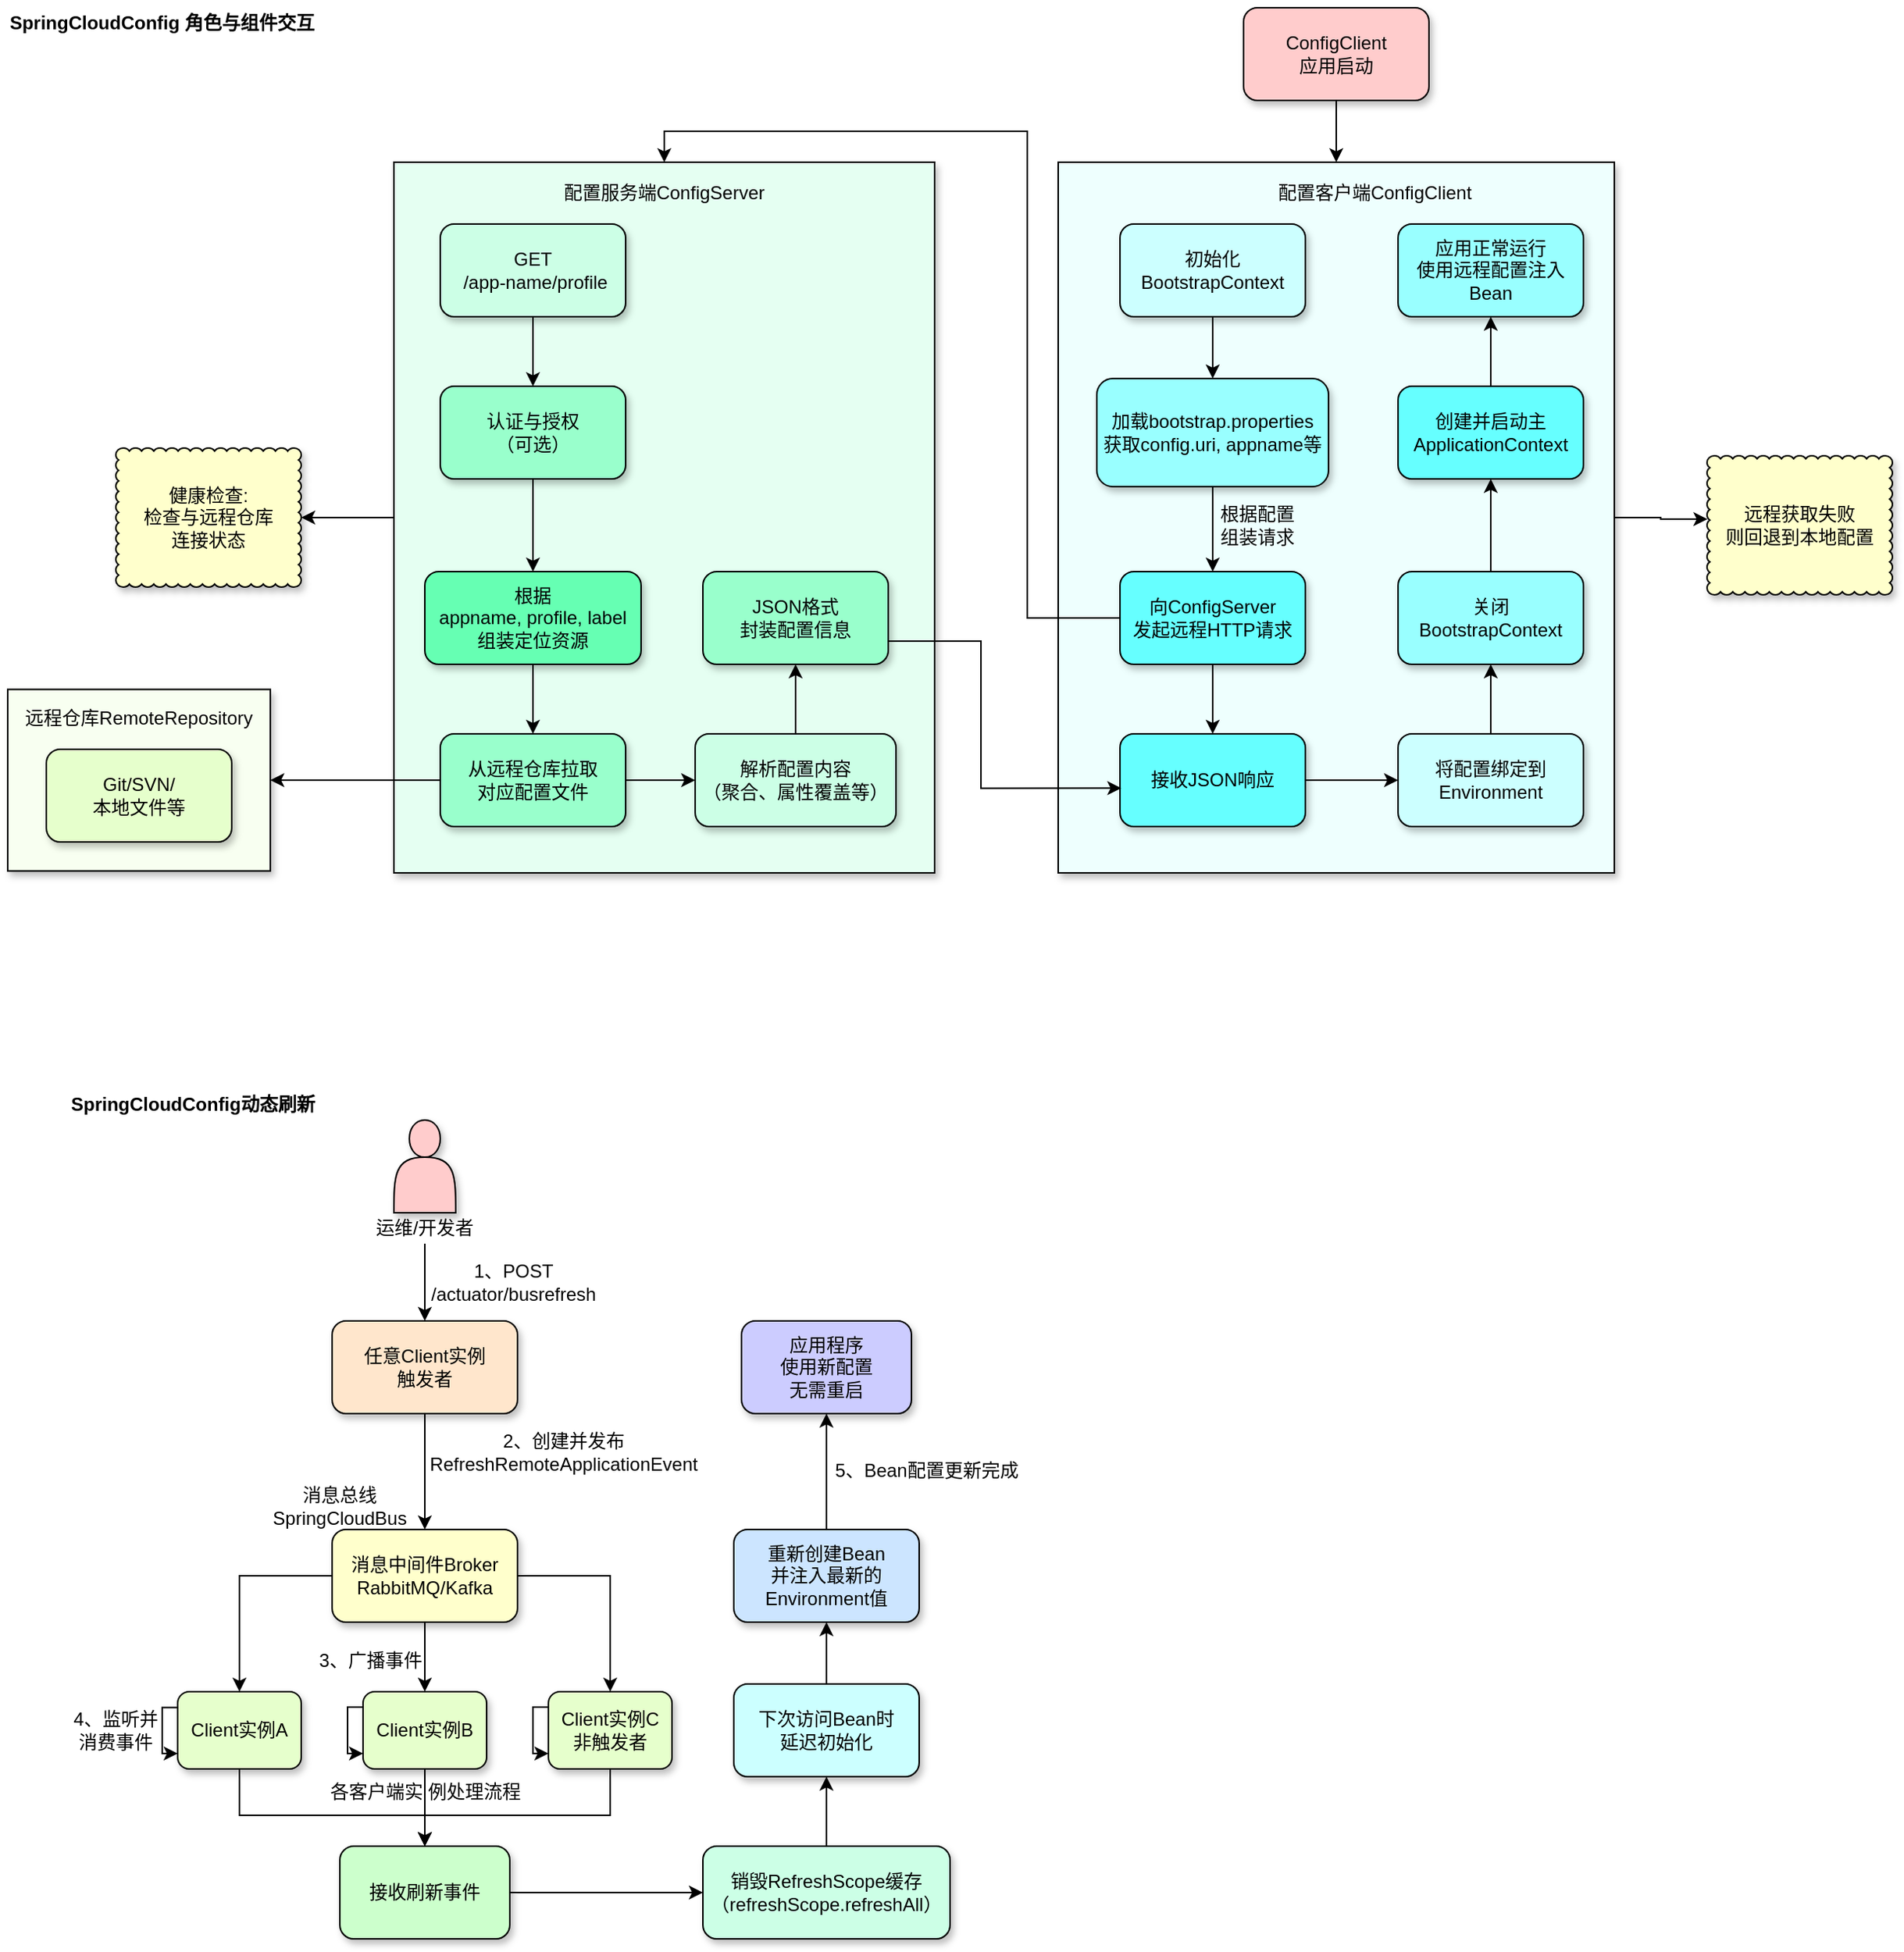 <mxfile version="28.1.0">
  <diagram name="第 1 页" id="NeXlB-DkaC1V6HmDpA3a">
    <mxGraphModel dx="2637" dy="881" grid="1" gridSize="10" guides="1" tooltips="1" connect="1" arrows="1" fold="1" page="1" pageScale="1" pageWidth="827" pageHeight="1169" math="0" shadow="0">
      <root>
        <mxCell id="0" />
        <mxCell id="1" parent="0" />
        <mxCell id="AN1FsqrcMt11nKGcJI2h-75" value="" style="group" parent="1" vertex="1" connectable="0">
          <mxGeometry x="-690" y="130" width="1220" height="560" as="geometry" />
        </mxCell>
        <mxCell id="AN1FsqrcMt11nKGcJI2h-43" value="" style="rounded=0;whiteSpace=wrap;html=1;fillColor=#EEFFFE;shadow=1;" parent="AN1FsqrcMt11nKGcJI2h-75" vertex="1">
          <mxGeometry x="680" y="100" width="360" height="460" as="geometry" />
        </mxCell>
        <mxCell id="AN1FsqrcMt11nKGcJI2h-74" style="edgeStyle=orthogonalEdgeStyle;rounded=0;orthogonalLoop=1;jettySize=auto;html=1;" parent="AN1FsqrcMt11nKGcJI2h-75" source="AN1FsqrcMt11nKGcJI2h-42" target="AN1FsqrcMt11nKGcJI2h-47" edge="1">
          <mxGeometry relative="1" as="geometry" />
        </mxCell>
        <mxCell id="AN1FsqrcMt11nKGcJI2h-42" value="" style="rounded=0;whiteSpace=wrap;html=1;fillColor=#E5FFF2;shadow=1;" parent="AN1FsqrcMt11nKGcJI2h-75" vertex="1">
          <mxGeometry x="250" y="100" width="350" height="460" as="geometry" />
        </mxCell>
        <mxCell id="AN1FsqrcMt11nKGcJI2h-39" value="" style="rounded=0;whiteSpace=wrap;html=1;fillColor=#F8FFF1;shadow=1;" parent="AN1FsqrcMt11nKGcJI2h-75" vertex="1">
          <mxGeometry y="441.25" width="170" height="117.5" as="geometry" />
        </mxCell>
        <mxCell id="AN1FsqrcMt11nKGcJI2h-45" style="edgeStyle=orthogonalEdgeStyle;rounded=0;orthogonalLoop=1;jettySize=auto;html=1;entryX=0.5;entryY=0;entryDx=0;entryDy=0;" parent="AN1FsqrcMt11nKGcJI2h-75" source="AN1FsqrcMt11nKGcJI2h-1" target="AN1FsqrcMt11nKGcJI2h-43" edge="1">
          <mxGeometry relative="1" as="geometry" />
        </mxCell>
        <mxCell id="AN1FsqrcMt11nKGcJI2h-1" value="ConfigClient&lt;br&gt;应用启动" style="rounded=1;whiteSpace=wrap;html=1;fillColor=#FFCCCC;shadow=1;" parent="AN1FsqrcMt11nKGcJI2h-75" vertex="1">
          <mxGeometry x="800" width="120" height="60" as="geometry" />
        </mxCell>
        <mxCell id="AN1FsqrcMt11nKGcJI2h-7" style="edgeStyle=orthogonalEdgeStyle;rounded=0;orthogonalLoop=1;jettySize=auto;html=1;entryX=0.5;entryY=0;entryDx=0;entryDy=0;" parent="AN1FsqrcMt11nKGcJI2h-75" source="AN1FsqrcMt11nKGcJI2h-2" target="AN1FsqrcMt11nKGcJI2h-6" edge="1">
          <mxGeometry relative="1" as="geometry" />
        </mxCell>
        <mxCell id="AN1FsqrcMt11nKGcJI2h-2" value="初始化BootstrapContext" style="rounded=1;whiteSpace=wrap;html=1;fillColor=#CCFFFF;shadow=1;" parent="AN1FsqrcMt11nKGcJI2h-75" vertex="1">
          <mxGeometry x="720" y="140" width="120" height="60" as="geometry" />
        </mxCell>
        <mxCell id="AN1FsqrcMt11nKGcJI2h-5" value="配置客户端ConfigClient" style="text;strokeColor=none;align=center;fillColor=none;html=1;verticalAlign=middle;whiteSpace=wrap;rounded=0;" parent="AN1FsqrcMt11nKGcJI2h-75" vertex="1">
          <mxGeometry x="820" y="110" width="130" height="20" as="geometry" />
        </mxCell>
        <mxCell id="AN1FsqrcMt11nKGcJI2h-9" style="edgeStyle=orthogonalEdgeStyle;rounded=0;orthogonalLoop=1;jettySize=auto;html=1;entryX=0.5;entryY=0;entryDx=0;entryDy=0;" parent="AN1FsqrcMt11nKGcJI2h-75" source="AN1FsqrcMt11nKGcJI2h-6" target="AN1FsqrcMt11nKGcJI2h-8" edge="1">
          <mxGeometry relative="1" as="geometry" />
        </mxCell>
        <mxCell id="AN1FsqrcMt11nKGcJI2h-6" value="加载bootstrap.properties&lt;br&gt;获取config.uri, appname等" style="rounded=1;whiteSpace=wrap;html=1;fillColor=#99FFFF;shadow=1;" parent="AN1FsqrcMt11nKGcJI2h-75" vertex="1">
          <mxGeometry x="705" y="240" width="150" height="70" as="geometry" />
        </mxCell>
        <mxCell id="AN1FsqrcMt11nKGcJI2h-12" style="edgeStyle=orthogonalEdgeStyle;rounded=0;orthogonalLoop=1;jettySize=auto;html=1;entryX=0.5;entryY=0;entryDx=0;entryDy=0;" parent="AN1FsqrcMt11nKGcJI2h-75" source="AN1FsqrcMt11nKGcJI2h-8" target="AN1FsqrcMt11nKGcJI2h-11" edge="1">
          <mxGeometry relative="1" as="geometry" />
        </mxCell>
        <mxCell id="AN1FsqrcMt11nKGcJI2h-72" style="edgeStyle=orthogonalEdgeStyle;rounded=0;orthogonalLoop=1;jettySize=auto;html=1;entryX=0.5;entryY=0;entryDx=0;entryDy=0;" parent="AN1FsqrcMt11nKGcJI2h-75" source="AN1FsqrcMt11nKGcJI2h-8" target="AN1FsqrcMt11nKGcJI2h-42" edge="1">
          <mxGeometry relative="1" as="geometry" />
        </mxCell>
        <mxCell id="AN1FsqrcMt11nKGcJI2h-8" value="向ConfigServer&lt;br&gt;发起远程HTTP请求" style="rounded=1;whiteSpace=wrap;html=1;fillColor=#66FFFF;shadow=1;" parent="AN1FsqrcMt11nKGcJI2h-75" vertex="1">
          <mxGeometry x="720" y="365" width="120" height="60" as="geometry" />
        </mxCell>
        <mxCell id="AN1FsqrcMt11nKGcJI2h-10" value="根据配置&lt;br&gt;组装请求" style="text;strokeColor=none;align=center;fillColor=none;html=1;verticalAlign=middle;whiteSpace=wrap;rounded=0;" parent="AN1FsqrcMt11nKGcJI2h-75" vertex="1">
          <mxGeometry x="784" y="320" width="50" height="30" as="geometry" />
        </mxCell>
        <mxCell id="AN1FsqrcMt11nKGcJI2h-63" style="edgeStyle=orthogonalEdgeStyle;rounded=0;orthogonalLoop=1;jettySize=auto;html=1;entryX=0;entryY=0.5;entryDx=0;entryDy=0;" parent="AN1FsqrcMt11nKGcJI2h-75" source="AN1FsqrcMt11nKGcJI2h-11" target="AN1FsqrcMt11nKGcJI2h-13" edge="1">
          <mxGeometry relative="1" as="geometry" />
        </mxCell>
        <mxCell id="AN1FsqrcMt11nKGcJI2h-11" value="接收JSON响应" style="rounded=1;whiteSpace=wrap;html=1;fillColor=#66FFFF;shadow=1;" parent="AN1FsqrcMt11nKGcJI2h-75" vertex="1">
          <mxGeometry x="720" y="470" width="120" height="60" as="geometry" />
        </mxCell>
        <mxCell id="AN1FsqrcMt11nKGcJI2h-64" style="edgeStyle=orthogonalEdgeStyle;rounded=0;orthogonalLoop=1;jettySize=auto;html=1;" parent="AN1FsqrcMt11nKGcJI2h-75" source="AN1FsqrcMt11nKGcJI2h-13" target="AN1FsqrcMt11nKGcJI2h-15" edge="1">
          <mxGeometry relative="1" as="geometry" />
        </mxCell>
        <mxCell id="AN1FsqrcMt11nKGcJI2h-13" value="将配置绑定到Environment" style="rounded=1;whiteSpace=wrap;html=1;fillColor=#CCFFFF;shadow=1;" parent="AN1FsqrcMt11nKGcJI2h-75" vertex="1">
          <mxGeometry x="900" y="470" width="120" height="60" as="geometry" />
        </mxCell>
        <mxCell id="AN1FsqrcMt11nKGcJI2h-65" style="edgeStyle=orthogonalEdgeStyle;rounded=0;orthogonalLoop=1;jettySize=auto;html=1;entryX=0.5;entryY=1;entryDx=0;entryDy=0;" parent="AN1FsqrcMt11nKGcJI2h-75" source="AN1FsqrcMt11nKGcJI2h-15" target="AN1FsqrcMt11nKGcJI2h-17" edge="1">
          <mxGeometry relative="1" as="geometry" />
        </mxCell>
        <mxCell id="AN1FsqrcMt11nKGcJI2h-15" value="关闭&lt;br&gt;BootstrapContext" style="rounded=1;whiteSpace=wrap;html=1;fillColor=#99FFFF;shadow=1;" parent="AN1FsqrcMt11nKGcJI2h-75" vertex="1">
          <mxGeometry x="900" y="365" width="120" height="60" as="geometry" />
        </mxCell>
        <mxCell id="AN1FsqrcMt11nKGcJI2h-66" style="edgeStyle=orthogonalEdgeStyle;rounded=0;orthogonalLoop=1;jettySize=auto;html=1;entryX=0.5;entryY=1;entryDx=0;entryDy=0;" parent="AN1FsqrcMt11nKGcJI2h-75" source="AN1FsqrcMt11nKGcJI2h-17" target="AN1FsqrcMt11nKGcJI2h-19" edge="1">
          <mxGeometry relative="1" as="geometry" />
        </mxCell>
        <mxCell id="AN1FsqrcMt11nKGcJI2h-17" value="创建并启动主ApplicationContext" style="rounded=1;whiteSpace=wrap;html=1;fillColor=#66FFFF;shadow=1;" parent="AN1FsqrcMt11nKGcJI2h-75" vertex="1">
          <mxGeometry x="900" y="245" width="120" height="60" as="geometry" />
        </mxCell>
        <mxCell id="AN1FsqrcMt11nKGcJI2h-19" value="应用正常运行&lt;br&gt;使用远程配置注入Bean" style="rounded=1;whiteSpace=wrap;html=1;fillColor=#99FFFF;shadow=1;" parent="AN1FsqrcMt11nKGcJI2h-75" vertex="1">
          <mxGeometry x="900" y="140" width="120" height="60" as="geometry" />
        </mxCell>
        <mxCell id="AN1FsqrcMt11nKGcJI2h-27" style="edgeStyle=orthogonalEdgeStyle;rounded=0;orthogonalLoop=1;jettySize=auto;html=1;entryX=0.5;entryY=0;entryDx=0;entryDy=0;" parent="AN1FsqrcMt11nKGcJI2h-75" source="AN1FsqrcMt11nKGcJI2h-21" target="AN1FsqrcMt11nKGcJI2h-24" edge="1">
          <mxGeometry relative="1" as="geometry" />
        </mxCell>
        <mxCell id="AN1FsqrcMt11nKGcJI2h-21" value="GET&lt;br&gt;&amp;nbsp;/app-name/profile" style="rounded=1;whiteSpace=wrap;html=1;fillColor=#CCFFE6;shadow=1;" parent="AN1FsqrcMt11nKGcJI2h-75" vertex="1">
          <mxGeometry x="280" y="140" width="120" height="60" as="geometry" />
        </mxCell>
        <mxCell id="AN1FsqrcMt11nKGcJI2h-23" value="配置服务端ConfigServer" style="text;strokeColor=none;align=center;fillColor=none;html=1;verticalAlign=middle;whiteSpace=wrap;rounded=0;" parent="AN1FsqrcMt11nKGcJI2h-75" vertex="1">
          <mxGeometry x="355" y="110" width="140" height="20" as="geometry" />
        </mxCell>
        <mxCell id="AN1FsqrcMt11nKGcJI2h-28" style="edgeStyle=orthogonalEdgeStyle;rounded=0;orthogonalLoop=1;jettySize=auto;html=1;entryX=0.5;entryY=0;entryDx=0;entryDy=0;" parent="AN1FsqrcMt11nKGcJI2h-75" source="AN1FsqrcMt11nKGcJI2h-24" target="AN1FsqrcMt11nKGcJI2h-25" edge="1">
          <mxGeometry relative="1" as="geometry" />
        </mxCell>
        <mxCell id="AN1FsqrcMt11nKGcJI2h-24" value="认证与授权&lt;br&gt;（可选）" style="rounded=1;whiteSpace=wrap;html=1;fillColor=#99FFCC;shadow=1;" parent="AN1FsqrcMt11nKGcJI2h-75" vertex="1">
          <mxGeometry x="280" y="245" width="120" height="60" as="geometry" />
        </mxCell>
        <mxCell id="AN1FsqrcMt11nKGcJI2h-29" style="edgeStyle=orthogonalEdgeStyle;rounded=0;orthogonalLoop=1;jettySize=auto;html=1;entryX=0.5;entryY=0;entryDx=0;entryDy=0;" parent="AN1FsqrcMt11nKGcJI2h-75" source="AN1FsqrcMt11nKGcJI2h-25" target="AN1FsqrcMt11nKGcJI2h-26" edge="1">
          <mxGeometry relative="1" as="geometry" />
        </mxCell>
        <mxCell id="AN1FsqrcMt11nKGcJI2h-25" value="根据&lt;br&gt;appname, profile, label&lt;br&gt;组装定位资源" style="rounded=1;whiteSpace=wrap;html=1;fillColor=#66FFB3;shadow=1;" parent="AN1FsqrcMt11nKGcJI2h-75" vertex="1">
          <mxGeometry x="270" y="365" width="140" height="60" as="geometry" />
        </mxCell>
        <mxCell id="AN1FsqrcMt11nKGcJI2h-69" style="edgeStyle=orthogonalEdgeStyle;rounded=0;orthogonalLoop=1;jettySize=auto;html=1;entryX=0;entryY=0.5;entryDx=0;entryDy=0;" parent="AN1FsqrcMt11nKGcJI2h-75" source="AN1FsqrcMt11nKGcJI2h-26" target="AN1FsqrcMt11nKGcJI2h-30" edge="1">
          <mxGeometry relative="1" as="geometry" />
        </mxCell>
        <mxCell id="AN1FsqrcMt11nKGcJI2h-73" style="edgeStyle=orthogonalEdgeStyle;rounded=0;orthogonalLoop=1;jettySize=auto;html=1;entryX=1;entryY=0.5;entryDx=0;entryDy=0;" parent="AN1FsqrcMt11nKGcJI2h-75" source="AN1FsqrcMt11nKGcJI2h-26" target="AN1FsqrcMt11nKGcJI2h-39" edge="1">
          <mxGeometry relative="1" as="geometry" />
        </mxCell>
        <mxCell id="AN1FsqrcMt11nKGcJI2h-26" value="从远程仓库拉取&lt;br&gt;对应配置文件" style="rounded=1;whiteSpace=wrap;html=1;fillColor=#99FFCC;shadow=1;" parent="AN1FsqrcMt11nKGcJI2h-75" vertex="1">
          <mxGeometry x="280" y="470" width="120" height="60" as="geometry" />
        </mxCell>
        <mxCell id="AN1FsqrcMt11nKGcJI2h-70" style="edgeStyle=orthogonalEdgeStyle;rounded=0;orthogonalLoop=1;jettySize=auto;html=1;" parent="AN1FsqrcMt11nKGcJI2h-75" source="AN1FsqrcMt11nKGcJI2h-30" target="AN1FsqrcMt11nKGcJI2h-32" edge="1">
          <mxGeometry relative="1" as="geometry" />
        </mxCell>
        <mxCell id="AN1FsqrcMt11nKGcJI2h-30" value="解析配置内容&lt;br&gt;（聚合、属性覆盖等）" style="rounded=1;whiteSpace=wrap;html=1;fillColor=#CCFFE6;shadow=1;" parent="AN1FsqrcMt11nKGcJI2h-75" vertex="1">
          <mxGeometry x="445" y="470" width="130" height="60" as="geometry" />
        </mxCell>
        <mxCell id="AN1FsqrcMt11nKGcJI2h-32" value="JSON格式&lt;br&gt;封装配置信息" style="rounded=1;whiteSpace=wrap;html=1;fillColor=#99FFCC;shadow=1;" parent="AN1FsqrcMt11nKGcJI2h-75" vertex="1">
          <mxGeometry x="450" y="365" width="120" height="60" as="geometry" />
        </mxCell>
        <mxCell id="AN1FsqrcMt11nKGcJI2h-36" value="Git/SVN/&lt;br&gt;本地文件等" style="rounded=1;whiteSpace=wrap;html=1;fillColor=#E6FFCC;shadow=1;" parent="AN1FsqrcMt11nKGcJI2h-75" vertex="1">
          <mxGeometry x="25" y="480" width="120" height="60" as="geometry" />
        </mxCell>
        <mxCell id="AN1FsqrcMt11nKGcJI2h-40" value="远程仓库RemoteRepository" style="text;strokeColor=none;align=center;fillColor=none;html=1;verticalAlign=middle;whiteSpace=wrap;rounded=0;" parent="AN1FsqrcMt11nKGcJI2h-75" vertex="1">
          <mxGeometry x="10" y="450" width="150" height="20" as="geometry" />
        </mxCell>
        <mxCell id="AN1FsqrcMt11nKGcJI2h-47" value="健康检查:&lt;br&gt;检查与远程仓库&lt;br&gt;连接状态" style="whiteSpace=wrap;html=1;shape=mxgraph.basic.cloud_rect;fillColor=#FFFFCC;shadow=1;" parent="AN1FsqrcMt11nKGcJI2h-75" vertex="1">
          <mxGeometry x="70" y="285" width="120" height="90" as="geometry" />
        </mxCell>
        <mxCell id="AN1FsqrcMt11nKGcJI2h-51" value="远程获取失败&lt;br&gt;则回退到本地配置" style="whiteSpace=wrap;html=1;shape=mxgraph.basic.cloud_rect;fillColor=#FFFFCC;shadow=1;" parent="AN1FsqrcMt11nKGcJI2h-75" vertex="1">
          <mxGeometry x="1100" y="290" width="120" height="90" as="geometry" />
        </mxCell>
        <mxCell id="AN1FsqrcMt11nKGcJI2h-59" value="&lt;b&gt;SpringCloudConfig 角色与组件交互&lt;/b&gt;" style="text;strokeColor=none;align=center;fillColor=none;html=1;verticalAlign=middle;whiteSpace=wrap;rounded=0;" parent="AN1FsqrcMt11nKGcJI2h-75" vertex="1">
          <mxGeometry width="200" height="20" as="geometry" />
        </mxCell>
        <mxCell id="AN1FsqrcMt11nKGcJI2h-67" style="edgeStyle=orthogonalEdgeStyle;rounded=0;orthogonalLoop=1;jettySize=auto;html=1;entryX=0.002;entryY=0.456;entryDx=0;entryDy=0;entryPerimeter=0;" parent="AN1FsqrcMt11nKGcJI2h-75" source="AN1FsqrcMt11nKGcJI2h-43" target="AN1FsqrcMt11nKGcJI2h-51" edge="1">
          <mxGeometry relative="1" as="geometry" />
        </mxCell>
        <mxCell id="AN1FsqrcMt11nKGcJI2h-71" style="edgeStyle=orthogonalEdgeStyle;rounded=0;orthogonalLoop=1;jettySize=auto;html=1;entryX=0.007;entryY=0.586;entryDx=0;entryDy=0;entryPerimeter=0;" parent="AN1FsqrcMt11nKGcJI2h-75" source="AN1FsqrcMt11nKGcJI2h-32" target="AN1FsqrcMt11nKGcJI2h-11" edge="1">
          <mxGeometry relative="1" as="geometry">
            <Array as="points">
              <mxPoint x="630" y="410" />
              <mxPoint x="630" y="505" />
            </Array>
          </mxGeometry>
        </mxCell>
        <mxCell id="wycGZuu_zJKLQWOENlEg-49" value="" style="group" vertex="1" connectable="0" parent="1">
          <mxGeometry x="-650" y="830" width="620" height="550" as="geometry" />
        </mxCell>
        <mxCell id="wycGZuu_zJKLQWOENlEg-47" value="" style="group" vertex="1" connectable="0" parent="wycGZuu_zJKLQWOENlEg-49">
          <mxGeometry y="20" width="620" height="530" as="geometry" />
        </mxCell>
        <mxCell id="wycGZuu_zJKLQWOENlEg-1" value="" style="shape=actor;whiteSpace=wrap;html=1;fillColor=#FFCCCC;shadow=1;" vertex="1" parent="wycGZuu_zJKLQWOENlEg-47">
          <mxGeometry x="210" width="40" height="60" as="geometry" />
        </mxCell>
        <mxCell id="wycGZuu_zJKLQWOENlEg-4" style="edgeStyle=orthogonalEdgeStyle;rounded=0;orthogonalLoop=1;jettySize=auto;html=1;entryX=0.5;entryY=0;entryDx=0;entryDy=0;" edge="1" parent="wycGZuu_zJKLQWOENlEg-47" source="wycGZuu_zJKLQWOENlEg-2" target="wycGZuu_zJKLQWOENlEg-3">
          <mxGeometry relative="1" as="geometry" />
        </mxCell>
        <mxCell id="wycGZuu_zJKLQWOENlEg-2" value="运维/开发者" style="text;strokeColor=none;align=center;fillColor=none;html=1;verticalAlign=middle;whiteSpace=wrap;rounded=0;" vertex="1" parent="wycGZuu_zJKLQWOENlEg-47">
          <mxGeometry x="195" y="60" width="70" height="20" as="geometry" />
        </mxCell>
        <mxCell id="wycGZuu_zJKLQWOENlEg-7" style="edgeStyle=orthogonalEdgeStyle;rounded=0;orthogonalLoop=1;jettySize=auto;html=1;entryX=0.5;entryY=0;entryDx=0;entryDy=0;" edge="1" parent="wycGZuu_zJKLQWOENlEg-47" source="wycGZuu_zJKLQWOENlEg-3" target="wycGZuu_zJKLQWOENlEg-6">
          <mxGeometry relative="1" as="geometry" />
        </mxCell>
        <mxCell id="wycGZuu_zJKLQWOENlEg-3" value="任意Client实例&lt;br&gt;触发者" style="rounded=1;whiteSpace=wrap;html=1;fillColor=#FFE6CC;shadow=1;" vertex="1" parent="wycGZuu_zJKLQWOENlEg-47">
          <mxGeometry x="170" y="130" width="120" height="60" as="geometry" />
        </mxCell>
        <mxCell id="wycGZuu_zJKLQWOENlEg-5" value="1、POST&lt;br&gt;/actuator/busrefresh" style="text;strokeColor=none;align=center;fillColor=none;html=1;verticalAlign=middle;whiteSpace=wrap;rounded=0;" vertex="1" parent="wycGZuu_zJKLQWOENlEg-47">
          <mxGeometry x="230" y="90" width="115" height="30" as="geometry" />
        </mxCell>
        <mxCell id="wycGZuu_zJKLQWOENlEg-14" style="edgeStyle=orthogonalEdgeStyle;rounded=0;orthogonalLoop=1;jettySize=auto;html=1;entryX=0.5;entryY=0;entryDx=0;entryDy=0;" edge="1" parent="wycGZuu_zJKLQWOENlEg-47" source="wycGZuu_zJKLQWOENlEg-6" target="wycGZuu_zJKLQWOENlEg-12">
          <mxGeometry relative="1" as="geometry" />
        </mxCell>
        <mxCell id="wycGZuu_zJKLQWOENlEg-15" style="edgeStyle=orthogonalEdgeStyle;rounded=0;orthogonalLoop=1;jettySize=auto;html=1;entryX=0.5;entryY=0;entryDx=0;entryDy=0;" edge="1" parent="wycGZuu_zJKLQWOENlEg-47" source="wycGZuu_zJKLQWOENlEg-6" target="wycGZuu_zJKLQWOENlEg-9">
          <mxGeometry relative="1" as="geometry" />
        </mxCell>
        <mxCell id="wycGZuu_zJKLQWOENlEg-16" style="edgeStyle=orthogonalEdgeStyle;rounded=0;orthogonalLoop=1;jettySize=auto;html=1;entryX=0.5;entryY=0;entryDx=0;entryDy=0;" edge="1" parent="wycGZuu_zJKLQWOENlEg-47" source="wycGZuu_zJKLQWOENlEg-6" target="wycGZuu_zJKLQWOENlEg-13">
          <mxGeometry relative="1" as="geometry" />
        </mxCell>
        <mxCell id="wycGZuu_zJKLQWOENlEg-6" value="消息中间件Broker&lt;br&gt;RabbitMQ/Kafka" style="rounded=1;whiteSpace=wrap;html=1;fillColor=#FFFFCC;shadow=1;" vertex="1" parent="wycGZuu_zJKLQWOENlEg-47">
          <mxGeometry x="170" y="265" width="120" height="60" as="geometry" />
        </mxCell>
        <mxCell id="wycGZuu_zJKLQWOENlEg-8" value="消息总线&lt;br&gt;SpringCloudBus" style="text;strokeColor=none;align=center;fillColor=none;html=1;verticalAlign=middle;whiteSpace=wrap;rounded=0;" vertex="1" parent="wycGZuu_zJKLQWOENlEg-47">
          <mxGeometry x="130" y="235" width="90" height="30" as="geometry" />
        </mxCell>
        <mxCell id="wycGZuu_zJKLQWOENlEg-23" style="edgeStyle=orthogonalEdgeStyle;rounded=0;orthogonalLoop=1;jettySize=auto;html=1;entryX=0;entryY=0.8;entryDx=0;entryDy=0;entryPerimeter=0;exitX=-0.001;exitY=0.206;exitDx=0;exitDy=0;exitPerimeter=0;" edge="1" parent="wycGZuu_zJKLQWOENlEg-47" source="wycGZuu_zJKLQWOENlEg-9" target="wycGZuu_zJKLQWOENlEg-9">
          <mxGeometry relative="1" as="geometry">
            <mxPoint x="60" y="410" as="targetPoint" />
            <Array as="points">
              <mxPoint x="60" y="380" />
              <mxPoint x="60" y="410" />
            </Array>
          </mxGeometry>
        </mxCell>
        <mxCell id="wycGZuu_zJKLQWOENlEg-33" style="edgeStyle=orthogonalEdgeStyle;rounded=0;orthogonalLoop=1;jettySize=auto;html=1;entryX=0.5;entryY=0;entryDx=0;entryDy=0;exitX=0.5;exitY=1;exitDx=0;exitDy=0;" edge="1" parent="wycGZuu_zJKLQWOENlEg-47" source="wycGZuu_zJKLQWOENlEg-9" target="wycGZuu_zJKLQWOENlEg-21">
          <mxGeometry relative="1" as="geometry">
            <Array as="points">
              <mxPoint x="110" y="450" />
              <mxPoint x="230" y="450" />
            </Array>
          </mxGeometry>
        </mxCell>
        <mxCell id="wycGZuu_zJKLQWOENlEg-9" value="Client实例A" style="rounded=1;whiteSpace=wrap;html=1;fillColor=#E6FFCC;shadow=1;" vertex="1" parent="wycGZuu_zJKLQWOENlEg-47">
          <mxGeometry x="70" y="370" width="80" height="50" as="geometry" />
        </mxCell>
        <mxCell id="wycGZuu_zJKLQWOENlEg-10" value="2、创建并发布&lt;br&gt;RefreshRemoteApplicationEvent" style="text;strokeColor=none;align=center;fillColor=none;html=1;verticalAlign=middle;whiteSpace=wrap;rounded=0;" vertex="1" parent="wycGZuu_zJKLQWOENlEg-47">
          <mxGeometry x="230" y="200" width="180" height="30" as="geometry" />
        </mxCell>
        <mxCell id="wycGZuu_zJKLQWOENlEg-34" style="edgeStyle=orthogonalEdgeStyle;rounded=0;orthogonalLoop=1;jettySize=auto;html=1;" edge="1" parent="wycGZuu_zJKLQWOENlEg-47" source="wycGZuu_zJKLQWOENlEg-12">
          <mxGeometry relative="1" as="geometry">
            <mxPoint x="230" y="470" as="targetPoint" />
          </mxGeometry>
        </mxCell>
        <mxCell id="wycGZuu_zJKLQWOENlEg-12" value="Client实例B" style="rounded=1;whiteSpace=wrap;html=1;fillColor=#E6FFCC;shadow=1;" vertex="1" parent="wycGZuu_zJKLQWOENlEg-47">
          <mxGeometry x="190" y="370" width="80" height="50" as="geometry" />
        </mxCell>
        <mxCell id="wycGZuu_zJKLQWOENlEg-35" style="edgeStyle=orthogonalEdgeStyle;rounded=0;orthogonalLoop=1;jettySize=auto;html=1;entryX=0.5;entryY=0;entryDx=0;entryDy=0;exitX=0.5;exitY=1;exitDx=0;exitDy=0;" edge="1" parent="wycGZuu_zJKLQWOENlEg-47" source="wycGZuu_zJKLQWOENlEg-13" target="wycGZuu_zJKLQWOENlEg-21">
          <mxGeometry relative="1" as="geometry">
            <Array as="points">
              <mxPoint x="350" y="450" />
              <mxPoint x="230" y="450" />
            </Array>
          </mxGeometry>
        </mxCell>
        <mxCell id="wycGZuu_zJKLQWOENlEg-13" value="Client实例C&lt;br&gt;非触发者" style="rounded=1;whiteSpace=wrap;html=1;fillColor=#E6FFCC;shadow=1;" vertex="1" parent="wycGZuu_zJKLQWOENlEg-47">
          <mxGeometry x="310" y="370" width="80" height="50" as="geometry" />
        </mxCell>
        <mxCell id="wycGZuu_zJKLQWOENlEg-19" value="3、广播事件" style="text;strokeColor=none;align=center;fillColor=none;html=1;verticalAlign=middle;whiteSpace=wrap;rounded=0;" vertex="1" parent="wycGZuu_zJKLQWOENlEg-47">
          <mxGeometry x="160" y="340" width="70" height="20" as="geometry" />
        </mxCell>
        <mxCell id="wycGZuu_zJKLQWOENlEg-41" style="edgeStyle=orthogonalEdgeStyle;rounded=0;orthogonalLoop=1;jettySize=auto;html=1;entryX=0;entryY=0.5;entryDx=0;entryDy=0;" edge="1" parent="wycGZuu_zJKLQWOENlEg-47" source="wycGZuu_zJKLQWOENlEg-21" target="wycGZuu_zJKLQWOENlEg-27">
          <mxGeometry relative="1" as="geometry" />
        </mxCell>
        <mxCell id="wycGZuu_zJKLQWOENlEg-21" value="接收刷新事件" style="rounded=1;whiteSpace=wrap;html=1;fillColor=#CCFFCC;shadow=1;" vertex="1" parent="wycGZuu_zJKLQWOENlEg-47">
          <mxGeometry x="175" y="470" width="110" height="60" as="geometry" />
        </mxCell>
        <mxCell id="wycGZuu_zJKLQWOENlEg-24" style="edgeStyle=orthogonalEdgeStyle;rounded=0;orthogonalLoop=1;jettySize=auto;html=1;entryX=0;entryY=0.8;entryDx=0;entryDy=0;entryPerimeter=0;exitX=-0.001;exitY=0.206;exitDx=0;exitDy=0;exitPerimeter=0;" edge="1" parent="wycGZuu_zJKLQWOENlEg-47">
          <mxGeometry relative="1" as="geometry">
            <mxPoint x="190" y="410" as="targetPoint" />
            <mxPoint x="190" y="380" as="sourcePoint" />
            <Array as="points">
              <mxPoint x="180" y="380" />
              <mxPoint x="180" y="410" />
            </Array>
          </mxGeometry>
        </mxCell>
        <mxCell id="wycGZuu_zJKLQWOENlEg-25" style="edgeStyle=orthogonalEdgeStyle;rounded=0;orthogonalLoop=1;jettySize=auto;html=1;entryX=0;entryY=0.8;entryDx=0;entryDy=0;entryPerimeter=0;exitX=-0.001;exitY=0.206;exitDx=0;exitDy=0;exitPerimeter=0;" edge="1" parent="wycGZuu_zJKLQWOENlEg-47">
          <mxGeometry relative="1" as="geometry">
            <mxPoint x="310" y="410" as="targetPoint" />
            <mxPoint x="310" y="380" as="sourcePoint" />
            <Array as="points">
              <mxPoint x="300" y="380" />
              <mxPoint x="300" y="410" />
            </Array>
          </mxGeometry>
        </mxCell>
        <mxCell id="wycGZuu_zJKLQWOENlEg-26" value="4、监听并消费事件" style="text;strokeColor=none;align=center;fillColor=none;html=1;verticalAlign=middle;whiteSpace=wrap;rounded=0;" vertex="1" parent="wycGZuu_zJKLQWOENlEg-47">
          <mxGeometry y="380" width="60" height="30" as="geometry" />
        </mxCell>
        <mxCell id="wycGZuu_zJKLQWOENlEg-42" style="edgeStyle=orthogonalEdgeStyle;rounded=0;orthogonalLoop=1;jettySize=auto;html=1;entryX=0.5;entryY=1;entryDx=0;entryDy=0;" edge="1" parent="wycGZuu_zJKLQWOENlEg-47" source="wycGZuu_zJKLQWOENlEg-27" target="wycGZuu_zJKLQWOENlEg-29">
          <mxGeometry relative="1" as="geometry" />
        </mxCell>
        <mxCell id="wycGZuu_zJKLQWOENlEg-27" value="销毁RefreshScope缓存（refreshScope.refreshAll）" style="rounded=1;whiteSpace=wrap;html=1;fillColor=#CCFFE6;shadow=1;" vertex="1" parent="wycGZuu_zJKLQWOENlEg-47">
          <mxGeometry x="410" y="470" width="160" height="60" as="geometry" />
        </mxCell>
        <mxCell id="wycGZuu_zJKLQWOENlEg-43" style="edgeStyle=orthogonalEdgeStyle;rounded=0;orthogonalLoop=1;jettySize=auto;html=1;entryX=0.5;entryY=1;entryDx=0;entryDy=0;" edge="1" parent="wycGZuu_zJKLQWOENlEg-47" source="wycGZuu_zJKLQWOENlEg-29" target="wycGZuu_zJKLQWOENlEg-31">
          <mxGeometry relative="1" as="geometry" />
        </mxCell>
        <mxCell id="wycGZuu_zJKLQWOENlEg-29" value="下次访问Bean时&lt;br&gt;延迟初始化" style="rounded=1;whiteSpace=wrap;html=1;fillColor=#CCFFFF;shadow=1;" vertex="1" parent="wycGZuu_zJKLQWOENlEg-47">
          <mxGeometry x="430" y="365" width="120" height="60" as="geometry" />
        </mxCell>
        <mxCell id="wycGZuu_zJKLQWOENlEg-44" style="edgeStyle=orthogonalEdgeStyle;rounded=0;orthogonalLoop=1;jettySize=auto;html=1;entryX=0.5;entryY=1;entryDx=0;entryDy=0;" edge="1" parent="wycGZuu_zJKLQWOENlEg-47" source="wycGZuu_zJKLQWOENlEg-31" target="wycGZuu_zJKLQWOENlEg-37">
          <mxGeometry relative="1" as="geometry" />
        </mxCell>
        <mxCell id="wycGZuu_zJKLQWOENlEg-31" value="重新创建Bean&lt;br&gt;并注入最新的Environment值" style="rounded=1;whiteSpace=wrap;html=1;fillColor=#CCE5FF;shadow=1;" vertex="1" parent="wycGZuu_zJKLQWOENlEg-47">
          <mxGeometry x="430" y="265" width="120" height="60" as="geometry" />
        </mxCell>
        <mxCell id="wycGZuu_zJKLQWOENlEg-36" value="各客户端实 例处理流程" style="text;strokeColor=none;align=center;fillColor=none;html=1;verticalAlign=middle;whiteSpace=wrap;rounded=0;" vertex="1" parent="wycGZuu_zJKLQWOENlEg-47">
          <mxGeometry x="157.5" y="430" width="145" height="10" as="geometry" />
        </mxCell>
        <mxCell id="wycGZuu_zJKLQWOENlEg-37" value="应用程序&lt;br&gt;使用新配置&lt;br&gt;无需重启" style="rounded=1;whiteSpace=wrap;html=1;fillColor=#CCCCFF;shadow=1;" vertex="1" parent="wycGZuu_zJKLQWOENlEg-47">
          <mxGeometry x="435" y="130" width="110" height="60" as="geometry" />
        </mxCell>
        <mxCell id="wycGZuu_zJKLQWOENlEg-39" value="5、Bean配置更新完成" style="text;strokeColor=none;align=center;fillColor=none;html=1;verticalAlign=middle;whiteSpace=wrap;rounded=0;" vertex="1" parent="wycGZuu_zJKLQWOENlEg-47">
          <mxGeometry x="490" y="219" width="130" height="16" as="geometry" />
        </mxCell>
        <mxCell id="wycGZuu_zJKLQWOENlEg-48" value="&lt;b&gt;SpringCloudConfig动态刷新&lt;/b&gt;" style="text;strokeColor=none;align=center;fillColor=none;html=1;verticalAlign=middle;whiteSpace=wrap;rounded=0;" vertex="1" parent="wycGZuu_zJKLQWOENlEg-49">
          <mxGeometry width="160" height="20" as="geometry" />
        </mxCell>
      </root>
    </mxGraphModel>
  </diagram>
</mxfile>
